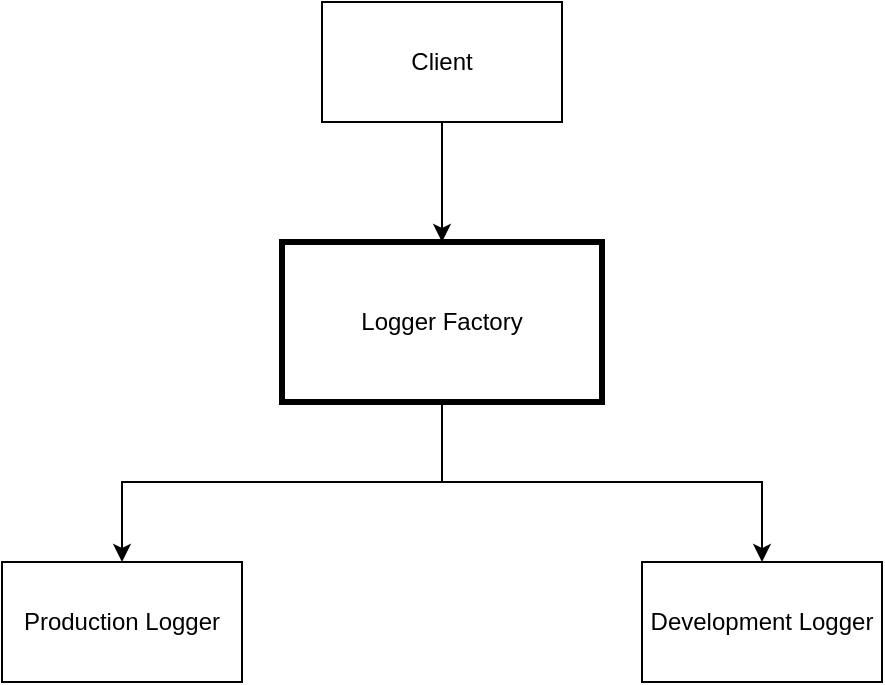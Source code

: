<mxfile version="15.5.2" type="device" pages="3"><diagram id="POs5BYUtnAu4W28E5eLw" name="Abstract-factory"><mxGraphModel dx="2062" dy="1122" grid="1" gridSize="10" guides="1" tooltips="1" connect="1" arrows="1" fold="1" page="1" pageScale="1" pageWidth="827" pageHeight="1169" math="0" shadow="0"><root><mxCell id="0"/><mxCell id="1" parent="0"/><mxCell id="ISHs_KPuHc7dip-d5JUS-4" value="" style="edgeStyle=orthogonalEdgeStyle;rounded=0;orthogonalLoop=1;jettySize=auto;html=1;" edge="1" parent="1" source="ISHs_KPuHc7dip-d5JUS-1" target="ISHs_KPuHc7dip-d5JUS-2"><mxGeometry relative="1" as="geometry"/></mxCell><mxCell id="ISHs_KPuHc7dip-d5JUS-1" value="Client" style="rounded=0;whiteSpace=wrap;html=1;" vertex="1" parent="1"><mxGeometry x="320" y="160" width="120" height="60" as="geometry"/></mxCell><mxCell id="ISHs_KPuHc7dip-d5JUS-6" style="edgeStyle=orthogonalEdgeStyle;rounded=0;orthogonalLoop=1;jettySize=auto;html=1;entryX=0.5;entryY=0;entryDx=0;entryDy=0;" edge="1" parent="1" source="ISHs_KPuHc7dip-d5JUS-2" target="ISHs_KPuHc7dip-d5JUS-5"><mxGeometry relative="1" as="geometry"><Array as="points"><mxPoint x="380" y="400"/><mxPoint x="220" y="400"/></Array></mxGeometry></mxCell><mxCell id="ISHs_KPuHc7dip-d5JUS-8" style="edgeStyle=orthogonalEdgeStyle;rounded=0;orthogonalLoop=1;jettySize=auto;html=1;entryX=0.5;entryY=0;entryDx=0;entryDy=0;" edge="1" parent="1" source="ISHs_KPuHc7dip-d5JUS-2" target="ISHs_KPuHc7dip-d5JUS-7"><mxGeometry relative="1" as="geometry"><Array as="points"><mxPoint x="380" y="400"/><mxPoint x="540" y="400"/></Array></mxGeometry></mxCell><mxCell id="ISHs_KPuHc7dip-d5JUS-2" value="Logger Factory" style="rounded=0;whiteSpace=wrap;html=1;strokeWidth=3;" vertex="1" parent="1"><mxGeometry x="300" y="280" width="160" height="80" as="geometry"/></mxCell><mxCell id="ISHs_KPuHc7dip-d5JUS-5" value="Production Logger" style="rounded=0;whiteSpace=wrap;html=1;strokeWidth=1;" vertex="1" parent="1"><mxGeometry x="160" y="440" width="120" height="60" as="geometry"/></mxCell><mxCell id="ISHs_KPuHc7dip-d5JUS-7" value="Development Logger" style="rounded=0;whiteSpace=wrap;html=1;strokeWidth=1;" vertex="1" parent="1"><mxGeometry x="480" y="440" width="120" height="60" as="geometry"/></mxCell></root></mxGraphModel></diagram><diagram id="VoKBGGLUMC97kj68WoRL" name="Builder"><mxGraphModel dx="2062" dy="1122" grid="1" gridSize="10" guides="1" tooltips="1" connect="1" arrows="1" fold="1" page="1" pageScale="1" pageWidth="827" pageHeight="1169" math="0" shadow="0"><root><mxCell id="nSs6KEVN08krkAgq3mq0-0"/><mxCell id="nSs6KEVN08krkAgq3mq0-1" parent="nSs6KEVN08krkAgq3mq0-0"/><mxCell id="nSs6KEVN08krkAgq3mq0-4" style="edgeStyle=orthogonalEdgeStyle;rounded=0;orthogonalLoop=1;jettySize=auto;html=1;" edge="1" parent="nSs6KEVN08krkAgq3mq0-1" source="nSs6KEVN08krkAgq3mq0-2" target="nSs6KEVN08krkAgq3mq0-3"><mxGeometry relative="1" as="geometry"/></mxCell><mxCell id="nSs6KEVN08krkAgq3mq0-7" style="edgeStyle=orthogonalEdgeStyle;rounded=0;orthogonalLoop=1;jettySize=auto;html=1;exitX=0.5;exitY=1;exitDx=0;exitDy=0;entryX=0.5;entryY=0;entryDx=0;entryDy=0;" edge="1" parent="nSs6KEVN08krkAgq3mq0-1" source="nSs6KEVN08krkAgq3mq0-2" target="nSs6KEVN08krkAgq3mq0-5"><mxGeometry relative="1" as="geometry"/></mxCell><mxCell id="nSs6KEVN08krkAgq3mq0-2" value="App" style="rounded=0;whiteSpace=wrap;html=1;strokeWidth=1;" vertex="1" parent="nSs6KEVN08krkAgq3mq0-1"><mxGeometry x="280" y="80" width="120" height="60" as="geometry"/></mxCell><mxCell id="nSs6KEVN08krkAgq3mq0-6" value="" style="edgeStyle=orthogonalEdgeStyle;rounded=0;orthogonalLoop=1;jettySize=auto;html=1;" edge="1" parent="nSs6KEVN08krkAgq3mq0-1" source="nSs6KEVN08krkAgq3mq0-3" target="nSs6KEVN08krkAgq3mq0-5"><mxGeometry relative="1" as="geometry"/></mxCell><mxCell id="nSs6KEVN08krkAgq3mq0-3" value="DirScrapper" style="rounded=0;whiteSpace=wrap;html=1;strokeWidth=1;" vertex="1" parent="nSs6KEVN08krkAgq3mq0-1"><mxGeometry x="160" y="200" width="120" height="60" as="geometry"/></mxCell><mxCell id="nSs6KEVN08krkAgq3mq0-9" value="" style="edgeStyle=orthogonalEdgeStyle;rounded=0;orthogonalLoop=1;jettySize=auto;html=1;" edge="1" parent="nSs6KEVN08krkAgq3mq0-1" source="nSs6KEVN08krkAgq3mq0-5" target="nSs6KEVN08krkAgq3mq0-8"><mxGeometry relative="1" as="geometry"><Array as="points"><mxPoint x="440" y="320"/><mxPoint x="360" y="320"/></Array></mxGeometry></mxCell><mxCell id="nSs6KEVN08krkAgq3mq0-12" value="" style="edgeStyle=orthogonalEdgeStyle;rounded=0;orthogonalLoop=1;jettySize=auto;html=1;" edge="1" parent="nSs6KEVN08krkAgq3mq0-1" source="nSs6KEVN08krkAgq3mq0-5" target="nSs6KEVN08krkAgq3mq0-11"><mxGeometry relative="1" as="geometry"><Array as="points"><mxPoint x="440" y="320"/><mxPoint x="540" y="320"/></Array></mxGeometry></mxCell><mxCell id="nSs6KEVN08krkAgq3mq0-5" value="Scrapermethods" style="whiteSpace=wrap;html=1;rounded=0;strokeWidth=1;" vertex="1" parent="nSs6KEVN08krkAgq3mq0-1"><mxGeometry x="380" y="200" width="120" height="60" as="geometry"/></mxCell><mxCell id="nSs6KEVN08krkAgq3mq0-8" value="TextFile" style="whiteSpace=wrap;html=1;rounded=0;strokeWidth=1;" vertex="1" parent="nSs6KEVN08krkAgq3mq0-1"><mxGeometry x="300" y="360" width="120" height="60" as="geometry"/></mxCell><mxCell id="nSs6KEVN08krkAgq3mq0-11" value="JSON File" style="whiteSpace=wrap;html=1;rounded=0;strokeWidth=1;" vertex="1" parent="nSs6KEVN08krkAgq3mq0-1"><mxGeometry x="480" y="360" width="120" height="60" as="geometry"/></mxCell></root></mxGraphModel></diagram><diagram id="7ZLSsv1dYrkA6XI_znte" name="factory-method"><mxGraphModel dx="2062" dy="1122" grid="1" gridSize="10" guides="1" tooltips="1" connect="1" arrows="1" fold="1" page="1" pageScale="1" pageWidth="827" pageHeight="1169" math="0" shadow="0"><root><mxCell id="SD0yX5Im3cvXTP4ZA-iP-0"/><mxCell id="SD0yX5Im3cvXTP4ZA-iP-1" parent="SD0yX5Im3cvXTP4ZA-iP-0"/><mxCell id="SD0yX5Im3cvXTP4ZA-iP-4" value="" style="edgeStyle=orthogonalEdgeStyle;rounded=0;orthogonalLoop=1;jettySize=auto;html=1;" edge="1" parent="SD0yX5Im3cvXTP4ZA-iP-1" source="SD0yX5Im3cvXTP4ZA-iP-2" target="SD0yX5Im3cvXTP4ZA-iP-3"><mxGeometry relative="1" as="geometry"/></mxCell><mxCell id="SD0yX5Im3cvXTP4ZA-iP-2" value="App" style="rounded=0;whiteSpace=wrap;html=1;strokeWidth=1;" vertex="1" parent="SD0yX5Im3cvXTP4ZA-iP-1"><mxGeometry x="320" y="80" width="120" height="60" as="geometry"/></mxCell><mxCell id="SD0yX5Im3cvXTP4ZA-iP-6" value="" style="edgeStyle=orthogonalEdgeStyle;rounded=0;orthogonalLoop=1;jettySize=auto;html=1;" edge="1" parent="SD0yX5Im3cvXTP4ZA-iP-1" source="SD0yX5Im3cvXTP4ZA-iP-3" target="SD0yX5Im3cvXTP4ZA-iP-5"><mxGeometry relative="1" as="geometry"/></mxCell><mxCell id="SD0yX5Im3cvXTP4ZA-iP-8" value="" style="edgeStyle=orthogonalEdgeStyle;rounded=0;orthogonalLoop=1;jettySize=auto;html=1;" edge="1" parent="SD0yX5Im3cvXTP4ZA-iP-1" source="SD0yX5Im3cvXTP4ZA-iP-3" target="SD0yX5Im3cvXTP4ZA-iP-7"><mxGeometry relative="1" as="geometry"/></mxCell><mxCell id="SD0yX5Im3cvXTP4ZA-iP-10" value="" style="edgeStyle=orthogonalEdgeStyle;rounded=0;orthogonalLoop=1;jettySize=auto;html=1;" edge="1" parent="SD0yX5Im3cvXTP4ZA-iP-1" source="SD0yX5Im3cvXTP4ZA-iP-3" target="SD0yX5Im3cvXTP4ZA-iP-9"><mxGeometry relative="1" as="geometry"/></mxCell><mxCell id="SD0yX5Im3cvXTP4ZA-iP-3" value="DirScraper" style="whiteSpace=wrap;html=1;rounded=0;strokeWidth=1;" vertex="1" parent="SD0yX5Im3cvXTP4ZA-iP-1"><mxGeometry x="320" y="220" width="120" height="60" as="geometry"/></mxCell><mxCell id="SD0yX5Im3cvXTP4ZA-iP-5" value="AbstractDirScraper" style="whiteSpace=wrap;html=1;rounded=0;strokeWidth=1;" vertex="1" parent="SD0yX5Im3cvXTP4ZA-iP-1"><mxGeometry x="120" y="220" width="120" height="60" as="geometry"/></mxCell><mxCell id="SD0yX5Im3cvXTP4ZA-iP-7" value="textFile" style="whiteSpace=wrap;html=1;rounded=0;strokeWidth=1;" vertex="1" parent="SD0yX5Im3cvXTP4ZA-iP-1"><mxGeometry x="240" y="360" width="120" height="60" as="geometry"/></mxCell><mxCell id="SD0yX5Im3cvXTP4ZA-iP-9" value="JSON File" style="whiteSpace=wrap;html=1;rounded=0;strokeWidth=1;" vertex="1" parent="SD0yX5Im3cvXTP4ZA-iP-1"><mxGeometry x="420" y="360" width="120" height="60" as="geometry"/></mxCell></root></mxGraphModel></diagram></mxfile>